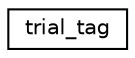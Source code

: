 digraph "Graphical Class Hierarchy"
{
  edge [fontname="Helvetica",fontsize="10",labelfontname="Helvetica",labelfontsize="10"];
  node [fontname="Helvetica",fontsize="10",shape=record];
  rankdir="LR";
  Node0 [label="trial_tag",height=0.2,width=0.4,color="black", fillcolor="white", style="filled",URL="$structtrial__tag.html"];
}
